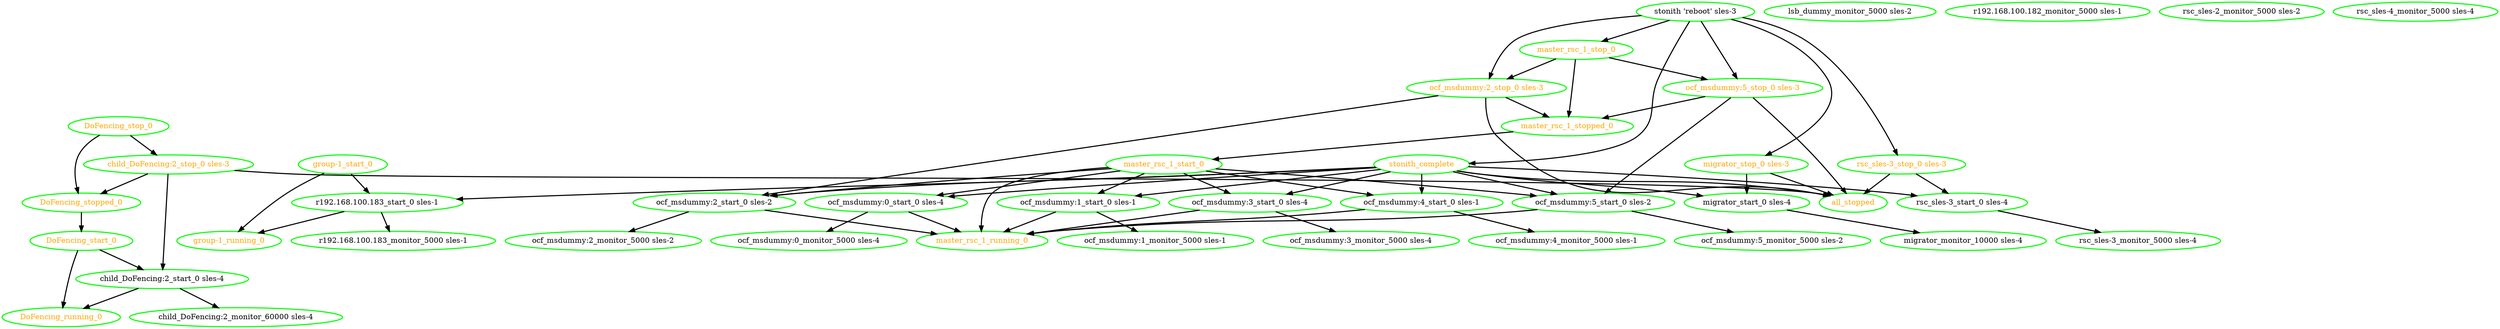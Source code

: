 digraph "g" {
"DoFencing_running_0" [ style=bold color="green" fontcolor="orange" ]
"DoFencing_start_0" -> "DoFencing_running_0" [ style = bold]
"DoFencing_start_0" -> "child_DoFencing:2_start_0 sles-4" [ style = bold]
"DoFencing_start_0" [ style=bold color="green" fontcolor="orange" ]
"DoFencing_stop_0" -> "DoFencing_stopped_0" [ style = bold]
"DoFencing_stop_0" -> "child_DoFencing:2_stop_0 sles-3" [ style = bold]
"DoFencing_stop_0" [ style=bold color="green" fontcolor="orange" ]
"DoFencing_stopped_0" -> "DoFencing_start_0" [ style = bold]
"DoFencing_stopped_0" [ style=bold color="green" fontcolor="orange" ]
"all_stopped" [ style=bold color="green" fontcolor="orange" ]
"child_DoFencing:2_monitor_60000 sles-4" [ style=bold color="green" fontcolor="black" ]
"child_DoFencing:2_start_0 sles-4" -> "DoFencing_running_0" [ style = bold]
"child_DoFencing:2_start_0 sles-4" -> "child_DoFencing:2_monitor_60000 sles-4" [ style = bold]
"child_DoFencing:2_start_0 sles-4" [ style=bold color="green" fontcolor="black" ]
"child_DoFencing:2_stop_0 sles-3" -> "DoFencing_stopped_0" [ style = bold]
"child_DoFencing:2_stop_0 sles-3" -> "all_stopped" [ style = bold]
"child_DoFencing:2_stop_0 sles-3" -> "child_DoFencing:2_start_0 sles-4" [ style = bold]
"child_DoFencing:2_stop_0 sles-3" [ style=bold color="green" fontcolor="orange" ]
"group-1_running_0" [ style=bold color="green" fontcolor="orange" ]
"group-1_start_0" -> "group-1_running_0" [ style = bold]
"group-1_start_0" -> "r192.168.100.183_start_0 sles-1" [ style = bold]
"group-1_start_0" [ style=bold color="green" fontcolor="orange" ]
"lsb_dummy_monitor_5000 sles-2" [ style=bold color="green" fontcolor="black" ]
"master_rsc_1_running_0" [ style=bold color="green" fontcolor="orange" ]
"master_rsc_1_start_0" -> "master_rsc_1_running_0" [ style = bold]
"master_rsc_1_start_0" -> "ocf_msdummy:0_start_0 sles-4" [ style = bold]
"master_rsc_1_start_0" -> "ocf_msdummy:1_start_0 sles-1" [ style = bold]
"master_rsc_1_start_0" -> "ocf_msdummy:2_start_0 sles-2" [ style = bold]
"master_rsc_1_start_0" -> "ocf_msdummy:3_start_0 sles-4" [ style = bold]
"master_rsc_1_start_0" -> "ocf_msdummy:4_start_0 sles-1" [ style = bold]
"master_rsc_1_start_0" -> "ocf_msdummy:5_start_0 sles-2" [ style = bold]
"master_rsc_1_start_0" [ style=bold color="green" fontcolor="orange" ]
"master_rsc_1_stop_0" -> "master_rsc_1_stopped_0" [ style = bold]
"master_rsc_1_stop_0" -> "ocf_msdummy:2_stop_0 sles-3" [ style = bold]
"master_rsc_1_stop_0" -> "ocf_msdummy:5_stop_0 sles-3" [ style = bold]
"master_rsc_1_stop_0" [ style=bold color="green" fontcolor="orange" ]
"master_rsc_1_stopped_0" -> "master_rsc_1_start_0" [ style = bold]
"master_rsc_1_stopped_0" [ style=bold color="green" fontcolor="orange" ]
"migrator_monitor_10000 sles-4" [ style=bold color="green" fontcolor="black" ]
"migrator_start_0 sles-4" -> "migrator_monitor_10000 sles-4" [ style = bold]
"migrator_start_0 sles-4" [ style=bold color="green" fontcolor="black" ]
"migrator_stop_0 sles-3" -> "all_stopped" [ style = bold]
"migrator_stop_0 sles-3" -> "migrator_start_0 sles-4" [ style = bold]
"migrator_stop_0 sles-3" [ style=bold color="green" fontcolor="orange" ]
"ocf_msdummy:0_monitor_5000 sles-4" [ style=bold color="green" fontcolor="black" ]
"ocf_msdummy:0_start_0 sles-4" -> "master_rsc_1_running_0" [ style = bold]
"ocf_msdummy:0_start_0 sles-4" -> "ocf_msdummy:0_monitor_5000 sles-4" [ style = bold]
"ocf_msdummy:0_start_0 sles-4" [ style=bold color="green" fontcolor="black" ]
"ocf_msdummy:1_monitor_5000 sles-1" [ style=bold color="green" fontcolor="black" ]
"ocf_msdummy:1_start_0 sles-1" -> "master_rsc_1_running_0" [ style = bold]
"ocf_msdummy:1_start_0 sles-1" -> "ocf_msdummy:1_monitor_5000 sles-1" [ style = bold]
"ocf_msdummy:1_start_0 sles-1" [ style=bold color="green" fontcolor="black" ]
"ocf_msdummy:2_monitor_5000 sles-2" [ style=bold color="green" fontcolor="black" ]
"ocf_msdummy:2_start_0 sles-2" -> "master_rsc_1_running_0" [ style = bold]
"ocf_msdummy:2_start_0 sles-2" -> "ocf_msdummy:2_monitor_5000 sles-2" [ style = bold]
"ocf_msdummy:2_start_0 sles-2" [ style=bold color="green" fontcolor="black" ]
"ocf_msdummy:2_stop_0 sles-3" -> "all_stopped" [ style = bold]
"ocf_msdummy:2_stop_0 sles-3" -> "master_rsc_1_stopped_0" [ style = bold]
"ocf_msdummy:2_stop_0 sles-3" -> "ocf_msdummy:2_start_0 sles-2" [ style = bold]
"ocf_msdummy:2_stop_0 sles-3" [ style=bold color="green" fontcolor="orange" ]
"ocf_msdummy:3_monitor_5000 sles-4" [ style=bold color="green" fontcolor="black" ]
"ocf_msdummy:3_start_0 sles-4" -> "master_rsc_1_running_0" [ style = bold]
"ocf_msdummy:3_start_0 sles-4" -> "ocf_msdummy:3_monitor_5000 sles-4" [ style = bold]
"ocf_msdummy:3_start_0 sles-4" [ style=bold color="green" fontcolor="black" ]
"ocf_msdummy:4_monitor_5000 sles-1" [ style=bold color="green" fontcolor="black" ]
"ocf_msdummy:4_start_0 sles-1" -> "master_rsc_1_running_0" [ style = bold]
"ocf_msdummy:4_start_0 sles-1" -> "ocf_msdummy:4_monitor_5000 sles-1" [ style = bold]
"ocf_msdummy:4_start_0 sles-1" [ style=bold color="green" fontcolor="black" ]
"ocf_msdummy:5_monitor_5000 sles-2" [ style=bold color="green" fontcolor="black" ]
"ocf_msdummy:5_start_0 sles-2" -> "master_rsc_1_running_0" [ style = bold]
"ocf_msdummy:5_start_0 sles-2" -> "ocf_msdummy:5_monitor_5000 sles-2" [ style = bold]
"ocf_msdummy:5_start_0 sles-2" [ style=bold color="green" fontcolor="black" ]
"ocf_msdummy:5_stop_0 sles-3" -> "all_stopped" [ style = bold]
"ocf_msdummy:5_stop_0 sles-3" -> "master_rsc_1_stopped_0" [ style = bold]
"ocf_msdummy:5_stop_0 sles-3" -> "ocf_msdummy:5_start_0 sles-2" [ style = bold]
"ocf_msdummy:5_stop_0 sles-3" [ style=bold color="green" fontcolor="orange" ]
"r192.168.100.182_monitor_5000 sles-1" [ style=bold color="green" fontcolor="black" ]
"r192.168.100.183_monitor_5000 sles-1" [ style=bold color="green" fontcolor="black" ]
"r192.168.100.183_start_0 sles-1" -> "group-1_running_0" [ style = bold]
"r192.168.100.183_start_0 sles-1" -> "r192.168.100.183_monitor_5000 sles-1" [ style = bold]
"r192.168.100.183_start_0 sles-1" [ style=bold color="green" fontcolor="black" ]
"rsc_sles-2_monitor_5000 sles-2" [ style=bold color="green" fontcolor="black" ]
"rsc_sles-3_monitor_5000 sles-4" [ style=bold color="green" fontcolor="black" ]
"rsc_sles-3_start_0 sles-4" -> "rsc_sles-3_monitor_5000 sles-4" [ style = bold]
"rsc_sles-3_start_0 sles-4" [ style=bold color="green" fontcolor="black" ]
"rsc_sles-3_stop_0 sles-3" -> "all_stopped" [ style = bold]
"rsc_sles-3_stop_0 sles-3" -> "rsc_sles-3_start_0 sles-4" [ style = bold]
"rsc_sles-3_stop_0 sles-3" [ style=bold color="green" fontcolor="orange" ]
"rsc_sles-4_monitor_5000 sles-4" [ style=bold color="green" fontcolor="black" ]
"stonith 'reboot' sles-3" -> "master_rsc_1_stop_0" [ style = bold]
"stonith 'reboot' sles-3" -> "migrator_stop_0 sles-3" [ style = bold]
"stonith 'reboot' sles-3" -> "ocf_msdummy:2_stop_0 sles-3" [ style = bold]
"stonith 'reboot' sles-3" -> "ocf_msdummy:5_stop_0 sles-3" [ style = bold]
"stonith 'reboot' sles-3" -> "rsc_sles-3_stop_0 sles-3" [ style = bold]
"stonith 'reboot' sles-3" -> "stonith_complete" [ style = bold]
"stonith 'reboot' sles-3" [ style=bold color="green" fontcolor="black"]
"stonith_complete" -> "all_stopped" [ style = bold]
"stonith_complete" -> "migrator_start_0 sles-4" [ style = bold]
"stonith_complete" -> "ocf_msdummy:0_start_0 sles-4" [ style = bold]
"stonith_complete" -> "ocf_msdummy:1_start_0 sles-1" [ style = bold]
"stonith_complete" -> "ocf_msdummy:2_start_0 sles-2" [ style = bold]
"stonith_complete" -> "ocf_msdummy:3_start_0 sles-4" [ style = bold]
"stonith_complete" -> "ocf_msdummy:4_start_0 sles-1" [ style = bold]
"stonith_complete" -> "ocf_msdummy:5_start_0 sles-2" [ style = bold]
"stonith_complete" -> "r192.168.100.183_start_0 sles-1" [ style = bold]
"stonith_complete" -> "rsc_sles-3_start_0 sles-4" [ style = bold]
"stonith_complete" [ style=bold color="green" fontcolor="orange" ]
}
